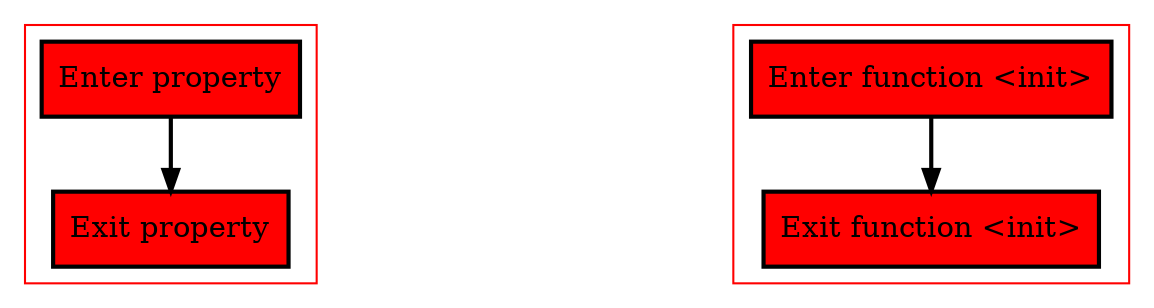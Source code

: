 digraph initBlockAndInPlaceLambda_kt {
  graph [splines=ortho nodesep=3]
  node [shape=box penwidth=2]
  edge [penwidth=2]

  subgraph cluster_0 {
    color=red
    0 [label="Enter property" style="filled" fillcolor=red];
    1 [label="Exit property" style="filled" fillcolor=red];
  }

  0 -> {1};

  subgraph cluster_1 {
    color=red
    2 [label="Enter function <init>" style="filled" fillcolor=red];
    3 [label="Exit function <init>" style="filled" fillcolor=red];
  }

  2 -> {3};

}
